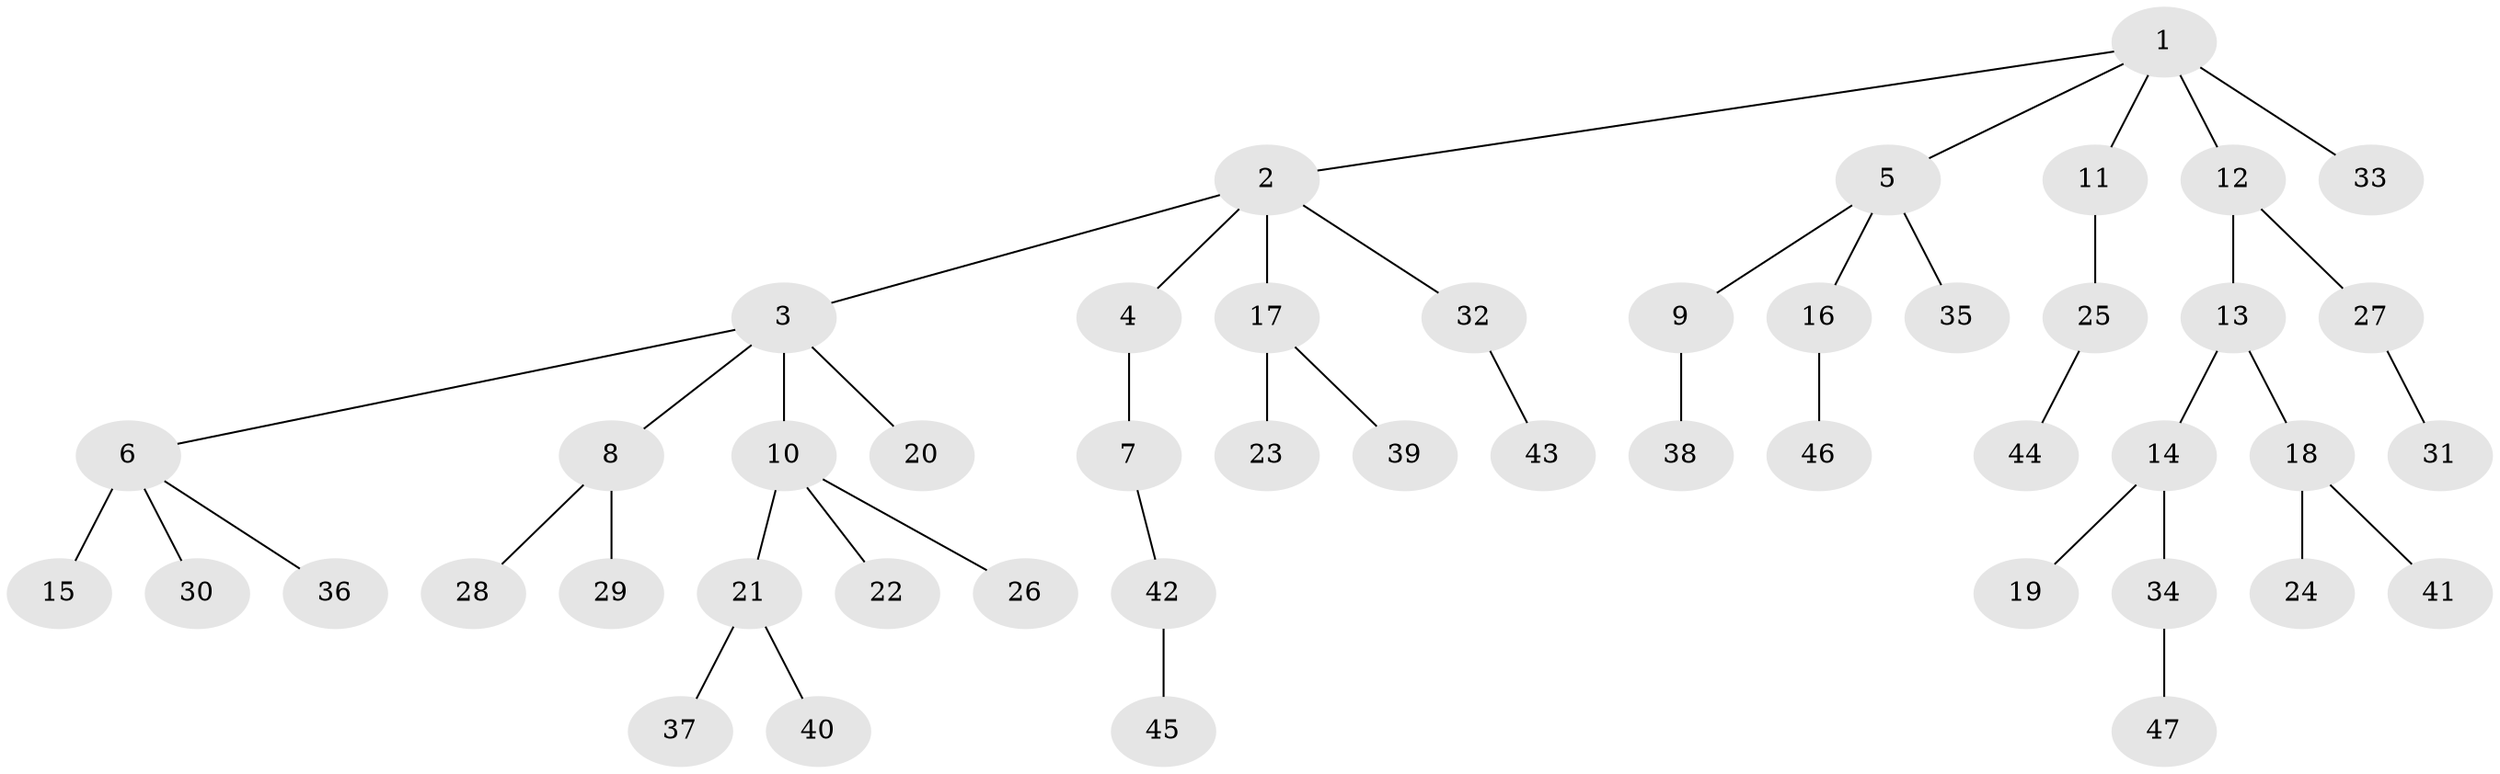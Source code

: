 // original degree distribution, {5: 0.0449438202247191, 6: 0.0449438202247191, 3: 0.11235955056179775, 2: 0.21348314606741572, 4: 0.0449438202247191, 1: 0.5393258426966292}
// Generated by graph-tools (version 1.1) at 2025/37/03/09/25 02:37:07]
// undirected, 47 vertices, 46 edges
graph export_dot {
graph [start="1"]
  node [color=gray90,style=filled];
  1;
  2;
  3;
  4;
  5;
  6;
  7;
  8;
  9;
  10;
  11;
  12;
  13;
  14;
  15;
  16;
  17;
  18;
  19;
  20;
  21;
  22;
  23;
  24;
  25;
  26;
  27;
  28;
  29;
  30;
  31;
  32;
  33;
  34;
  35;
  36;
  37;
  38;
  39;
  40;
  41;
  42;
  43;
  44;
  45;
  46;
  47;
  1 -- 2 [weight=1.0];
  1 -- 5 [weight=1.0];
  1 -- 11 [weight=1.0];
  1 -- 12 [weight=2.0];
  1 -- 33 [weight=1.0];
  2 -- 3 [weight=1.0];
  2 -- 4 [weight=1.0];
  2 -- 17 [weight=1.0];
  2 -- 32 [weight=1.0];
  3 -- 6 [weight=1.0];
  3 -- 8 [weight=1.0];
  3 -- 10 [weight=1.0];
  3 -- 20 [weight=1.0];
  4 -- 7 [weight=1.0];
  5 -- 9 [weight=1.0];
  5 -- 16 [weight=1.0];
  5 -- 35 [weight=1.0];
  6 -- 15 [weight=3.0];
  6 -- 30 [weight=1.0];
  6 -- 36 [weight=1.0];
  7 -- 42 [weight=1.0];
  8 -- 28 [weight=1.0];
  8 -- 29 [weight=1.0];
  9 -- 38 [weight=1.0];
  10 -- 21 [weight=1.0];
  10 -- 22 [weight=1.0];
  10 -- 26 [weight=1.0];
  11 -- 25 [weight=1.0];
  12 -- 13 [weight=1.0];
  12 -- 27 [weight=1.0];
  13 -- 14 [weight=1.0];
  13 -- 18 [weight=1.0];
  14 -- 19 [weight=1.0];
  14 -- 34 [weight=1.0];
  16 -- 46 [weight=1.0];
  17 -- 23 [weight=3.0];
  17 -- 39 [weight=1.0];
  18 -- 24 [weight=3.0];
  18 -- 41 [weight=1.0];
  21 -- 37 [weight=1.0];
  21 -- 40 [weight=1.0];
  25 -- 44 [weight=1.0];
  27 -- 31 [weight=1.0];
  32 -- 43 [weight=1.0];
  34 -- 47 [weight=1.0];
  42 -- 45 [weight=1.0];
}
